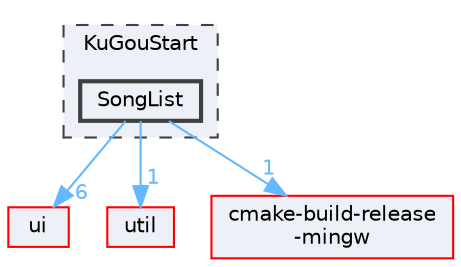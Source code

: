 digraph "SongList"
{
 // LATEX_PDF_SIZE
  bgcolor="transparent";
  edge [fontname=Helvetica,fontsize=10,labelfontname=Helvetica,labelfontsize=10];
  node [fontname=Helvetica,fontsize=10,shape=box,height=0.2,width=0.4];
  compound=true
  subgraph clusterdir_e60601b218beddc6af0778ac41ea9cb2 {
    graph [ bgcolor="#edf0f7", pencolor="grey25", label="KuGouStart", fontname=Helvetica,fontsize=10 style="filled,dashed", URL="dir_e60601b218beddc6af0778ac41ea9cb2.html",tooltip=""]
  dir_86ceda025dd1e036d749bcf8db4c1acd [label="SongList", fillcolor="#edf0f7", color="grey25", style="filled,bold", URL="dir_86ceda025dd1e036d749bcf8db4c1acd.html",tooltip=""];
  }
  dir_1788f8309b1a812dcb800a185471cf6c [label="ui", fillcolor="#edf0f7", color="red", style="filled", URL="dir_1788f8309b1a812dcb800a185471cf6c.html",tooltip=""];
  dir_23ec12649285f9fabf3a6b7380226c28 [label="util", fillcolor="#edf0f7", color="red", style="filled", URL="dir_23ec12649285f9fabf3a6b7380226c28.html",tooltip=""];
  dir_d3305b01cebad1f13f311f52d3f850d2 [label="cmake-build-release\l-mingw", fillcolor="#edf0f7", color="red", style="filled", URL="dir_d3305b01cebad1f13f311f52d3f850d2.html",tooltip=""];
  dir_86ceda025dd1e036d749bcf8db4c1acd->dir_1788f8309b1a812dcb800a185471cf6c [headlabel="6", labeldistance=1.5 headhref="dir_000318_000335.html" href="dir_000318_000335.html" color="steelblue1" fontcolor="steelblue1"];
  dir_86ceda025dd1e036d749bcf8db4c1acd->dir_23ec12649285f9fabf3a6b7380226c28 [headlabel="1", labeldistance=1.5 headhref="dir_000318_000341.html" href="dir_000318_000341.html" color="steelblue1" fontcolor="steelblue1"];
  dir_86ceda025dd1e036d749bcf8db4c1acd->dir_d3305b01cebad1f13f311f52d3f850d2 [headlabel="1", labeldistance=1.5 headhref="dir_000318_000050.html" href="dir_000318_000050.html" color="steelblue1" fontcolor="steelblue1"];
}

